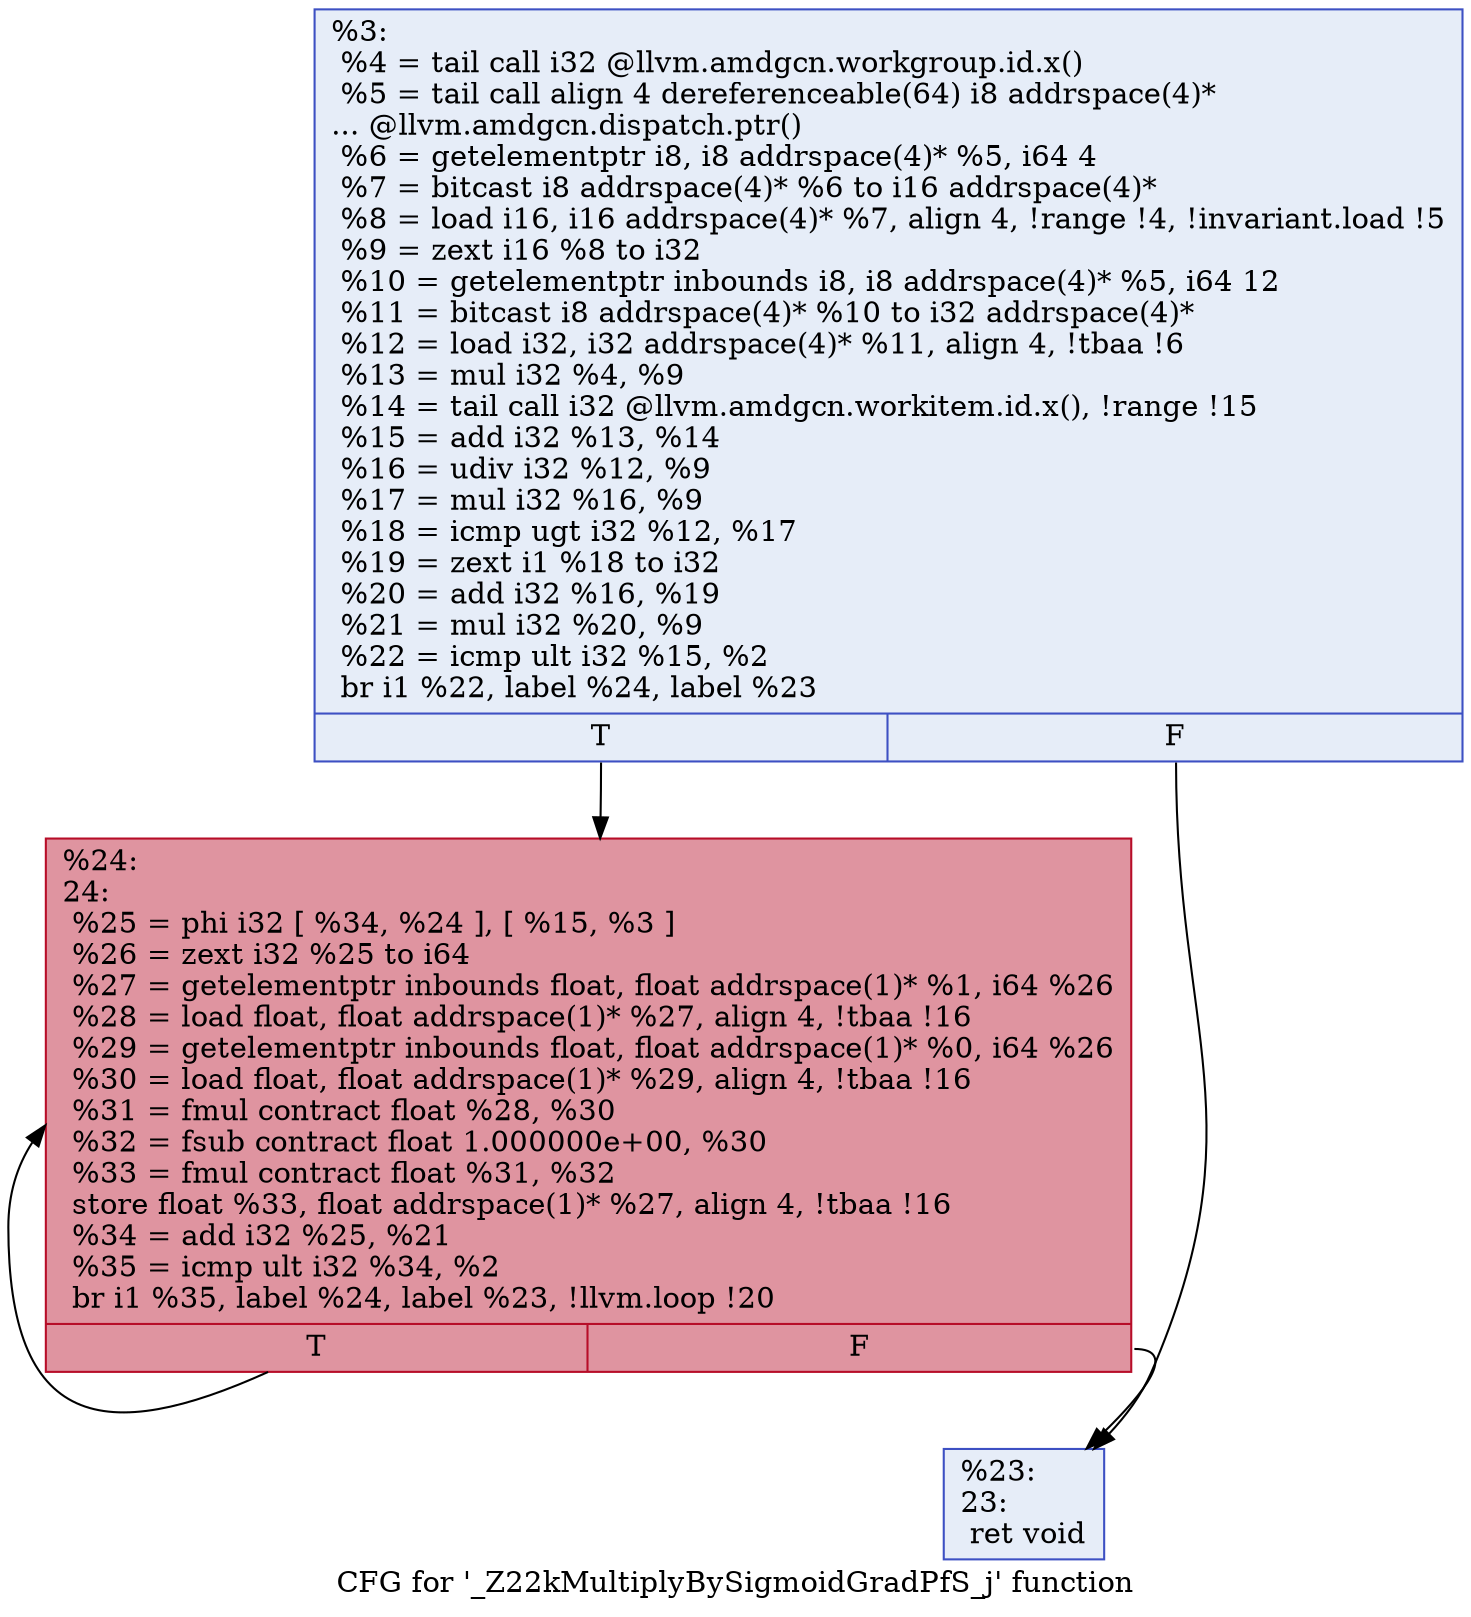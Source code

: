 digraph "CFG for '_Z22kMultiplyBySigmoidGradPfS_j' function" {
	label="CFG for '_Z22kMultiplyBySigmoidGradPfS_j' function";

	Node0x5875480 [shape=record,color="#3d50c3ff", style=filled, fillcolor="#c7d7f070",label="{%3:\l  %4 = tail call i32 @llvm.amdgcn.workgroup.id.x()\l  %5 = tail call align 4 dereferenceable(64) i8 addrspace(4)*\l... @llvm.amdgcn.dispatch.ptr()\l  %6 = getelementptr i8, i8 addrspace(4)* %5, i64 4\l  %7 = bitcast i8 addrspace(4)* %6 to i16 addrspace(4)*\l  %8 = load i16, i16 addrspace(4)* %7, align 4, !range !4, !invariant.load !5\l  %9 = zext i16 %8 to i32\l  %10 = getelementptr inbounds i8, i8 addrspace(4)* %5, i64 12\l  %11 = bitcast i8 addrspace(4)* %10 to i32 addrspace(4)*\l  %12 = load i32, i32 addrspace(4)* %11, align 4, !tbaa !6\l  %13 = mul i32 %4, %9\l  %14 = tail call i32 @llvm.amdgcn.workitem.id.x(), !range !15\l  %15 = add i32 %13, %14\l  %16 = udiv i32 %12, %9\l  %17 = mul i32 %16, %9\l  %18 = icmp ugt i32 %12, %17\l  %19 = zext i1 %18 to i32\l  %20 = add i32 %16, %19\l  %21 = mul i32 %20, %9\l  %22 = icmp ult i32 %15, %2\l  br i1 %22, label %24, label %23\l|{<s0>T|<s1>F}}"];
	Node0x5875480:s0 -> Node0x5877a30;
	Node0x5875480:s1 -> Node0x5877ac0;
	Node0x5877ac0 [shape=record,color="#3d50c3ff", style=filled, fillcolor="#c7d7f070",label="{%23:\l23:                                               \l  ret void\l}"];
	Node0x5877a30 [shape=record,color="#b70d28ff", style=filled, fillcolor="#b70d2870",label="{%24:\l24:                                               \l  %25 = phi i32 [ %34, %24 ], [ %15, %3 ]\l  %26 = zext i32 %25 to i64\l  %27 = getelementptr inbounds float, float addrspace(1)* %1, i64 %26\l  %28 = load float, float addrspace(1)* %27, align 4, !tbaa !16\l  %29 = getelementptr inbounds float, float addrspace(1)* %0, i64 %26\l  %30 = load float, float addrspace(1)* %29, align 4, !tbaa !16\l  %31 = fmul contract float %28, %30\l  %32 = fsub contract float 1.000000e+00, %30\l  %33 = fmul contract float %31, %32\l  store float %33, float addrspace(1)* %27, align 4, !tbaa !16\l  %34 = add i32 %25, %21\l  %35 = icmp ult i32 %34, %2\l  br i1 %35, label %24, label %23, !llvm.loop !20\l|{<s0>T|<s1>F}}"];
	Node0x5877a30:s0 -> Node0x5877a30;
	Node0x5877a30:s1 -> Node0x5877ac0;
}
